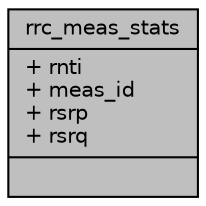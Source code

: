 digraph "rrc_meas_stats"
{
 // LATEX_PDF_SIZE
  edge [fontname="Helvetica",fontsize="10",labelfontname="Helvetica",labelfontsize="10"];
  node [fontname="Helvetica",fontsize="10",shape=record];
  Node1 [label="{rrc_meas_stats\n|+ rnti\l+ meas_id\l+ rsrp\l+ rsrq\l|}",height=0.2,width=0.4,color="black", fillcolor="grey75", style="filled", fontcolor="black",tooltip=" "];
}
